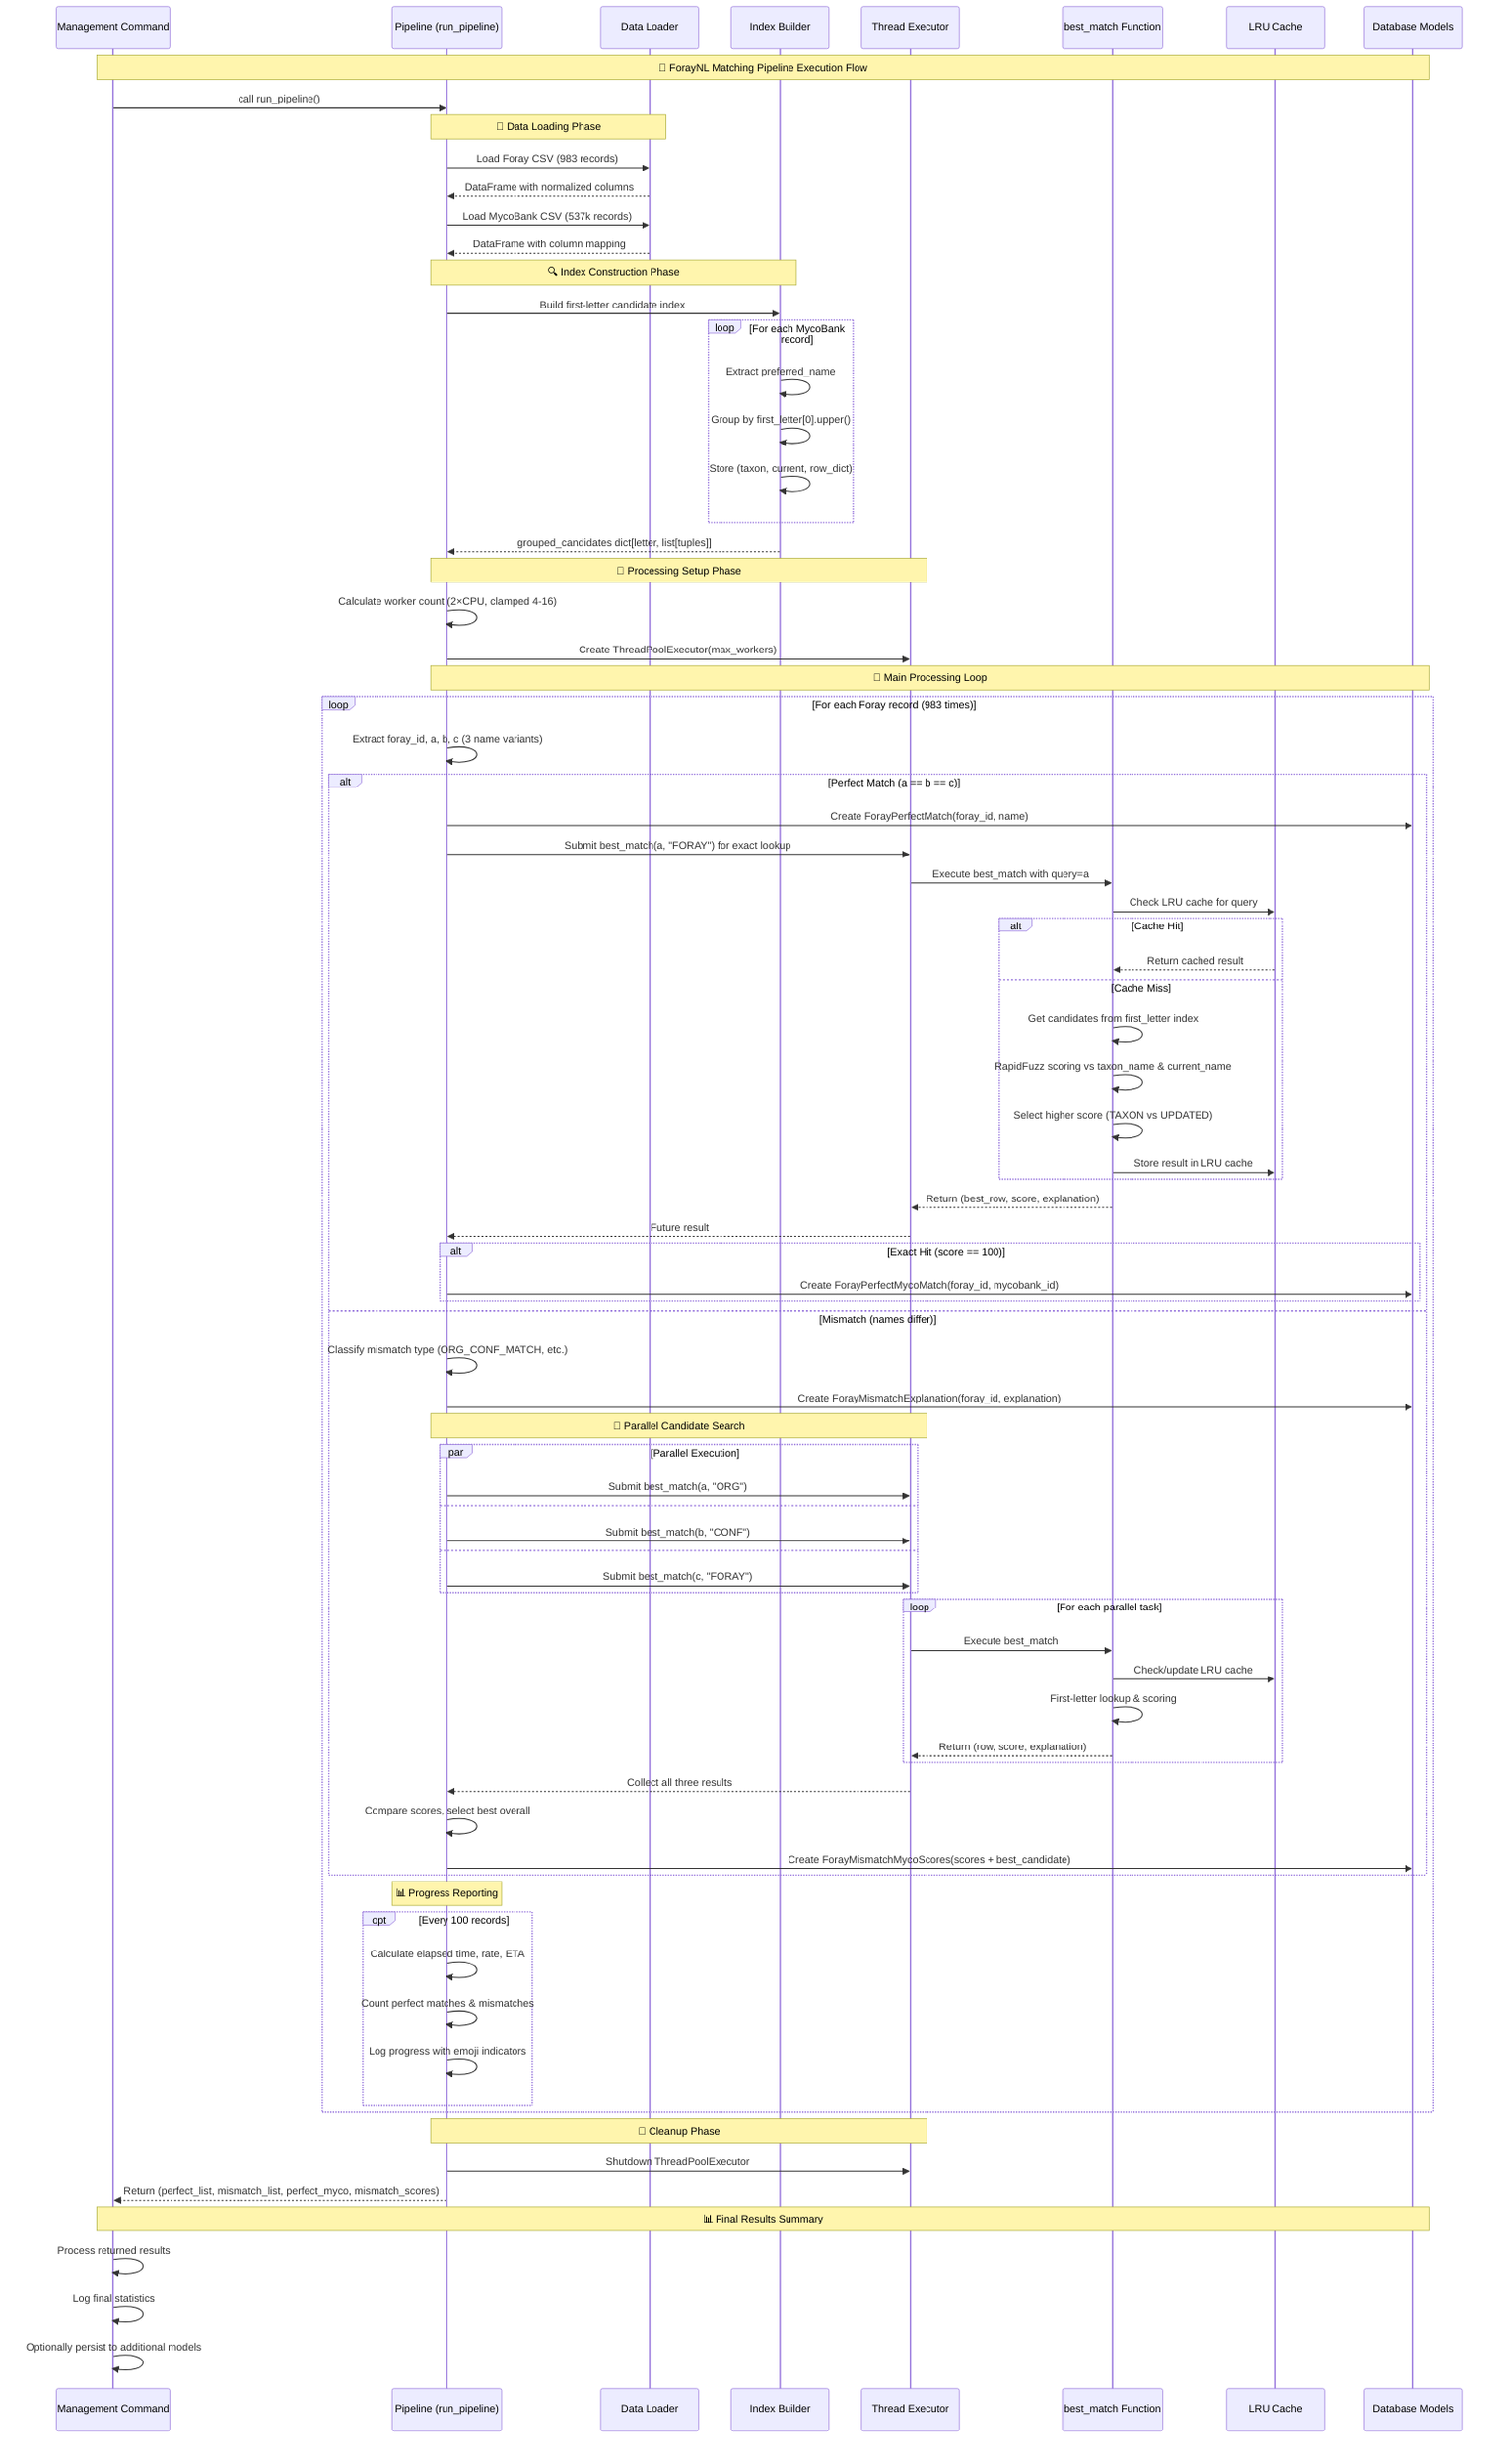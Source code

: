 sequenceDiagram
    participant M as Management Command
    participant P as Pipeline (run_pipeline)
    participant L as Data Loader
    participant I as Index Builder
    participant E as Thread Executor
    participant BM as best_match Function
    participant C as LRU Cache
    participant DB as Database Models
    
    Note over M,DB: 🍄 ForayNL Matching Pipeline Execution Flow
    
    M->>P: call run_pipeline()
    
    Note over P,L: 📁 Data Loading Phase
    P->>L: Load Foray CSV (983 records)
    L-->>P: DataFrame with normalized columns
    P->>L: Load MycoBank CSV (537k records)
    L-->>P: DataFrame with column mapping
    
    Note over P,I: 🔍 Index Construction Phase
    P->>I: Build first-letter candidate index
    loop For each MycoBank record
        I->>I: Extract preferred_name
        I->>I: Group by first_letter[0].upper()
        I->>I: Store (taxon, current, row_dict)
    end
    I-->>P: grouped_candidates dict[letter, list[tuples]]
    
    Note over P,E: 🧵 Processing Setup Phase
    P->>P: Calculate worker count (2×CPU, clamped 4-16)
    P->>E: Create ThreadPoolExecutor(max_workers)
    
    Note over P,DB: 🔄 Main Processing Loop
    loop For each Foray record (983 times)
        P->>P: Extract foray_id, a, b, c (3 name variants)
        
        alt Perfect Match (a == b == c)
            P->>DB: Create ForayPerfectMatch(foray_id, name)
            P->>E: Submit best_match(a, "FORAY") for exact lookup
            E->>BM: Execute best_match with query=a
            BM->>C: Check LRU cache for query
            alt Cache Hit
                C-->>BM: Return cached result
            else Cache Miss
                BM->>BM: Get candidates from first_letter index
                BM->>BM: RapidFuzz scoring vs taxon_name & current_name
                BM->>BM: Select higher score (TAXON vs UPDATED)
                BM->>C: Store result in LRU cache
            end
            BM-->>E: Return (best_row, score, explanation)
            E-->>P: Future result
            
            alt Exact Hit (score == 100)
                P->>DB: Create ForayPerfectMycoMatch(foray_id, mycobank_id)
            end
            
        else Mismatch (names differ)
            P->>P: Classify mismatch type (ORG_CONF_MATCH, etc.)
            P->>DB: Create ForayMismatchExplanation(foray_id, explanation)
            
            Note over P,E: 🔄 Parallel Candidate Search
            par Parallel Execution
                P->>E: Submit best_match(a, "ORG")
            and
                P->>E: Submit best_match(b, "CONF")  
            and
                P->>E: Submit best_match(c, "FORAY")
            end
            
            loop For each parallel task
                E->>BM: Execute best_match
                BM->>C: Check/update LRU cache
                BM->>BM: First-letter lookup & scoring
                BM-->>E: Return (row, score, explanation)
            end
            
            E-->>P: Collect all three results
            P->>P: Compare scores, select best overall
            P->>DB: Create ForayMismatchMycoScores(scores + best_candidate)
        end
        
        Note over P,P: 📊 Progress Reporting
        opt Every 100 records
            P->>P: Calculate elapsed time, rate, ETA
            P->>P: Count perfect matches & mismatches
            P->>P: Log progress with emoji indicators
        end
    end
    
    Note over P,E: 🏁 Cleanup Phase
    P->>E: Shutdown ThreadPoolExecutor
    P-->>M: Return (perfect_list, mismatch_list, perfect_myco, mismatch_scores)
    
    Note over M,DB: 📊 Final Results Summary
    M->>M: Process returned results
    M->>M: Log final statistics
    M->>M: Optionally persist to additional models